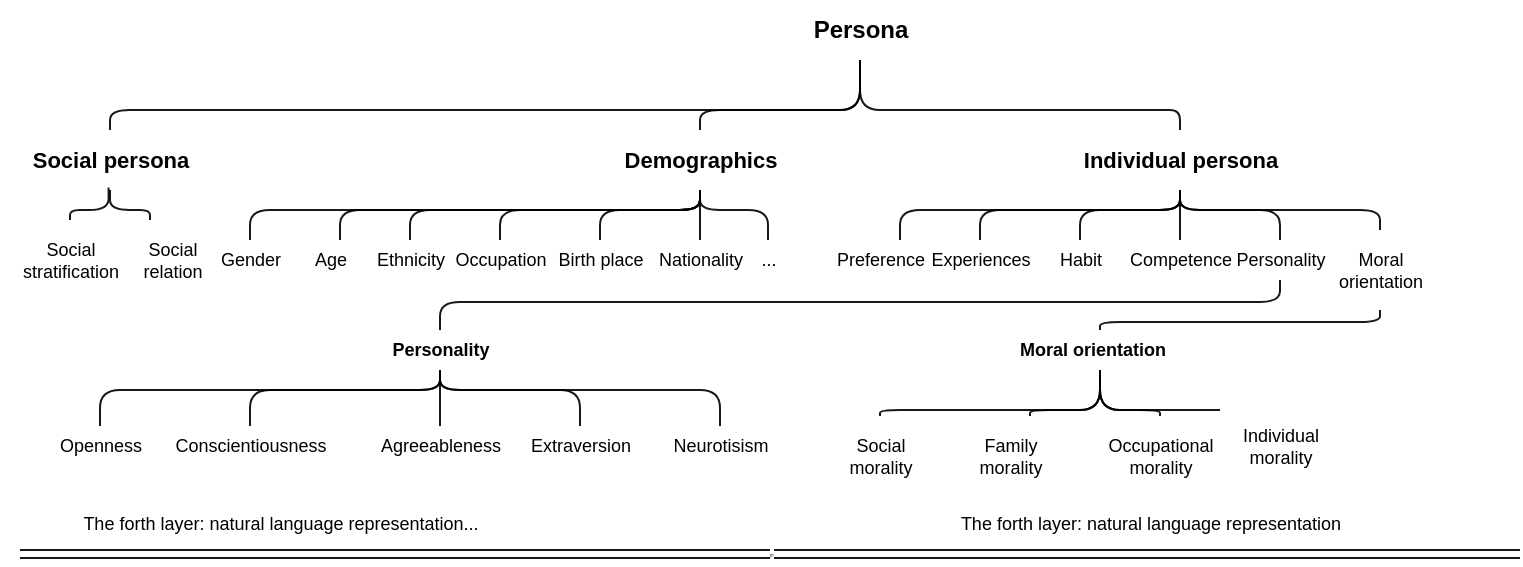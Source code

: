 <mxfile version="21.3.2" type="github">
  <diagram name="Page-1" id="jx9JWOi1ShGZBdXcdiNp">
    <mxGraphModel dx="857" dy="1794" grid="1" gridSize="10" guides="1" tooltips="1" connect="1" arrows="1" fold="1" page="1" pageScale="1" pageWidth="827" pageHeight="1169" math="0" shadow="0">
      <root>
        <mxCell id="0" />
        <mxCell id="1" parent="0" />
        <mxCell id="rXP4-r2rK4ObflbEY1pi-23" style="edgeStyle=orthogonalEdgeStyle;rounded=1;orthogonalLoop=1;jettySize=auto;html=1;strokeWidth=1;endArrow=none;endFill=0;opacity=90;fontSize=9;" parent="1" source="rXP4-r2rK4ObflbEY1pi-1" target="rXP4-r2rK4ObflbEY1pi-2" edge="1">
          <mxGeometry relative="1" as="geometry">
            <Array as="points">
              <mxPoint x="459" y="54" />
              <mxPoint x="84" y="54" />
            </Array>
          </mxGeometry>
        </mxCell>
        <mxCell id="rXP4-r2rK4ObflbEY1pi-24" style="edgeStyle=orthogonalEdgeStyle;rounded=1;orthogonalLoop=1;jettySize=auto;html=1;endArrow=none;endFill=0;opacity=90;fontSize=9;" parent="1" source="rXP4-r2rK4ObflbEY1pi-1" target="rXP4-r2rK4ObflbEY1pi-5" edge="1">
          <mxGeometry relative="1" as="geometry">
            <Array as="points">
              <mxPoint x="459" y="54" />
              <mxPoint x="379" y="54" />
            </Array>
          </mxGeometry>
        </mxCell>
        <mxCell id="rXP4-r2rK4ObflbEY1pi-25" style="edgeStyle=orthogonalEdgeStyle;orthogonalLoop=1;jettySize=auto;html=1;rounded=1;endArrow=none;endFill=0;opacity=90;fontSize=9;" parent="1" source="rXP4-r2rK4ObflbEY1pi-1" target="rXP4-r2rK4ObflbEY1pi-6" edge="1">
          <mxGeometry relative="1" as="geometry">
            <mxPoint x="254" y="24" as="sourcePoint" />
            <Array as="points">
              <mxPoint x="599" y="54" />
              <mxPoint x="859" y="54" />
            </Array>
          </mxGeometry>
        </mxCell>
        <mxCell id="rXP4-r2rK4ObflbEY1pi-1" value="Persona" style="text;html=1;align=center;verticalAlign=middle;resizable=0;points=[];autosize=1;strokeColor=none;fillColor=none;rounded=0;shadow=0;opacity=90;fontSize=12;fontStyle=1" parent="1" vertex="1">
          <mxGeometry x="424" y="-1" width="70" height="30" as="geometry" />
        </mxCell>
        <mxCell id="rXP4-r2rK4ObflbEY1pi-26" style="edgeStyle=orthogonalEdgeStyle;rounded=1;orthogonalLoop=1;jettySize=auto;html=1;endArrow=none;endFill=0;opacity=90;fontSize=9;exitX=0.493;exitY=0.957;exitDx=0;exitDy=0;exitPerimeter=0;" parent="1" source="rXP4-r2rK4ObflbEY1pi-2" target="rXP4-r2rK4ObflbEY1pi-7" edge="1">
          <mxGeometry relative="1" as="geometry">
            <Array as="points">
              <mxPoint x="83" y="104" />
              <mxPoint x="64" y="104" />
            </Array>
          </mxGeometry>
        </mxCell>
        <mxCell id="rXP4-r2rK4ObflbEY1pi-27" style="edgeStyle=orthogonalEdgeStyle;rounded=1;orthogonalLoop=1;jettySize=auto;html=1;endArrow=none;endFill=0;opacity=90;fontSize=9;" parent="1" source="rXP4-r2rK4ObflbEY1pi-2" target="rXP4-r2rK4ObflbEY1pi-8" edge="1">
          <mxGeometry relative="1" as="geometry">
            <Array as="points">
              <mxPoint x="84" y="104" />
              <mxPoint x="104" y="104" />
            </Array>
          </mxGeometry>
        </mxCell>
        <mxCell id="rXP4-r2rK4ObflbEY1pi-2" value="Social persona" style="text;html=1;align=center;verticalAlign=middle;resizable=0;points=[];autosize=1;strokeColor=none;fillColor=none;opacity=90;fontSize=11;fontStyle=1" parent="1" vertex="1">
          <mxGeometry x="34" y="64" width="100" height="30" as="geometry" />
        </mxCell>
        <mxCell id="rXP4-r2rK4ObflbEY1pi-28" style="edgeStyle=orthogonalEdgeStyle;rounded=1;orthogonalLoop=1;jettySize=auto;html=1;endArrow=none;endFill=0;opacity=90;fontSize=9;" parent="1" source="rXP4-r2rK4ObflbEY1pi-5" target="rXP4-r2rK4ObflbEY1pi-9" edge="1">
          <mxGeometry relative="1" as="geometry">
            <Array as="points">
              <mxPoint x="379" y="104" />
              <mxPoint x="154" y="104" />
            </Array>
          </mxGeometry>
        </mxCell>
        <mxCell id="rXP4-r2rK4ObflbEY1pi-29" style="edgeStyle=orthogonalEdgeStyle;rounded=1;orthogonalLoop=1;jettySize=auto;html=1;endArrow=none;endFill=0;opacity=90;fontSize=9;" parent="1" source="rXP4-r2rK4ObflbEY1pi-5" target="rXP4-r2rK4ObflbEY1pi-10" edge="1">
          <mxGeometry relative="1" as="geometry">
            <Array as="points">
              <mxPoint x="379" y="104" />
              <mxPoint x="199" y="104" />
            </Array>
          </mxGeometry>
        </mxCell>
        <mxCell id="rXP4-r2rK4ObflbEY1pi-30" style="edgeStyle=orthogonalEdgeStyle;rounded=1;orthogonalLoop=1;jettySize=auto;html=1;endArrow=none;endFill=0;opacity=90;fontSize=9;" parent="1" source="rXP4-r2rK4ObflbEY1pi-5" target="rXP4-r2rK4ObflbEY1pi-11" edge="1">
          <mxGeometry relative="1" as="geometry">
            <Array as="points">
              <mxPoint x="379" y="104" />
              <mxPoint x="234" y="104" />
            </Array>
          </mxGeometry>
        </mxCell>
        <mxCell id="rXP4-r2rK4ObflbEY1pi-31" style="edgeStyle=orthogonalEdgeStyle;rounded=1;orthogonalLoop=1;jettySize=auto;html=1;endArrow=none;endFill=0;opacity=90;fontSize=9;" parent="1" source="rXP4-r2rK4ObflbEY1pi-5" target="rXP4-r2rK4ObflbEY1pi-12" edge="1">
          <mxGeometry relative="1" as="geometry">
            <Array as="points">
              <mxPoint x="379" y="104" />
              <mxPoint x="279" y="104" />
            </Array>
          </mxGeometry>
        </mxCell>
        <mxCell id="rXP4-r2rK4ObflbEY1pi-32" style="edgeStyle=orthogonalEdgeStyle;rounded=1;orthogonalLoop=1;jettySize=auto;html=1;endArrow=none;endFill=0;opacity=90;fontSize=9;" parent="1" source="rXP4-r2rK4ObflbEY1pi-5" target="rXP4-r2rK4ObflbEY1pi-13" edge="1">
          <mxGeometry relative="1" as="geometry">
            <Array as="points">
              <mxPoint x="379" y="104" />
              <mxPoint x="329" y="104" />
            </Array>
          </mxGeometry>
        </mxCell>
        <mxCell id="rXP4-r2rK4ObflbEY1pi-33" style="edgeStyle=orthogonalEdgeStyle;rounded=1;orthogonalLoop=1;jettySize=auto;html=1;endArrow=none;endFill=0;opacity=90;fontSize=9;" parent="1" source="rXP4-r2rK4ObflbEY1pi-5" target="rXP4-r2rK4ObflbEY1pi-14" edge="1">
          <mxGeometry relative="1" as="geometry" />
        </mxCell>
        <mxCell id="rXP4-r2rK4ObflbEY1pi-34" style="edgeStyle=orthogonalEdgeStyle;rounded=1;orthogonalLoop=1;jettySize=auto;html=1;endArrow=none;endFill=0;opacity=90;fontSize=9;" parent="1" source="rXP4-r2rK4ObflbEY1pi-5" target="rXP4-r2rK4ObflbEY1pi-15" edge="1">
          <mxGeometry relative="1" as="geometry">
            <Array as="points">
              <mxPoint x="379" y="104" />
              <mxPoint x="413" y="104" />
            </Array>
          </mxGeometry>
        </mxCell>
        <mxCell id="rXP4-r2rK4ObflbEY1pi-5" value="Demographics" style="text;html=1;align=center;verticalAlign=middle;resizable=0;points=[];autosize=1;strokeColor=none;fillColor=none;opacity=90;fontSize=11;fontStyle=1" parent="1" vertex="1">
          <mxGeometry x="329" y="64" width="100" height="30" as="geometry" />
        </mxCell>
        <mxCell id="rXP4-r2rK4ObflbEY1pi-35" style="edgeStyle=orthogonalEdgeStyle;rounded=1;orthogonalLoop=1;jettySize=auto;html=1;endArrow=none;endFill=0;opacity=90;fontSize=9;" parent="1" source="rXP4-r2rK4ObflbEY1pi-6" target="rXP4-r2rK4ObflbEY1pi-16" edge="1">
          <mxGeometry relative="1" as="geometry">
            <Array as="points">
              <mxPoint x="619" y="104" />
              <mxPoint x="479" y="104" />
            </Array>
          </mxGeometry>
        </mxCell>
        <mxCell id="rXP4-r2rK4ObflbEY1pi-36" style="edgeStyle=orthogonalEdgeStyle;rounded=1;orthogonalLoop=1;jettySize=auto;html=1;endArrow=none;endFill=0;opacity=90;fontSize=9;" parent="1" source="rXP4-r2rK4ObflbEY1pi-6" target="rXP4-r2rK4ObflbEY1pi-17" edge="1">
          <mxGeometry relative="1" as="geometry">
            <Array as="points">
              <mxPoint x="619" y="104" />
              <mxPoint x="519" y="104" />
            </Array>
          </mxGeometry>
        </mxCell>
        <mxCell id="rXP4-r2rK4ObflbEY1pi-37" style="edgeStyle=orthogonalEdgeStyle;rounded=1;orthogonalLoop=1;jettySize=auto;html=1;endArrow=none;endFill=0;opacity=90;fontSize=9;" parent="1" source="rXP4-r2rK4ObflbEY1pi-6" target="rXP4-r2rK4ObflbEY1pi-18" edge="1">
          <mxGeometry relative="1" as="geometry">
            <Array as="points">
              <mxPoint x="619" y="104" />
              <mxPoint x="569" y="104" />
            </Array>
          </mxGeometry>
        </mxCell>
        <mxCell id="rXP4-r2rK4ObflbEY1pi-38" style="edgeStyle=orthogonalEdgeStyle;rounded=1;orthogonalLoop=1;jettySize=auto;html=1;endArrow=none;endFill=0;opacity=90;fontSize=9;" parent="1" source="rXP4-r2rK4ObflbEY1pi-6" target="rXP4-r2rK4ObflbEY1pi-19" edge="1">
          <mxGeometry relative="1" as="geometry">
            <Array as="points">
              <mxPoint x="619" y="94" />
              <mxPoint x="619" y="94" />
            </Array>
          </mxGeometry>
        </mxCell>
        <mxCell id="rXP4-r2rK4ObflbEY1pi-39" style="edgeStyle=orthogonalEdgeStyle;rounded=1;orthogonalLoop=1;jettySize=auto;html=1;endArrow=none;endFill=0;opacity=90;fontSize=9;" parent="1" source="rXP4-r2rK4ObflbEY1pi-6" target="rXP4-r2rK4ObflbEY1pi-20" edge="1">
          <mxGeometry relative="1" as="geometry">
            <Array as="points">
              <mxPoint x="619" y="104" />
              <mxPoint x="669" y="104" />
            </Array>
          </mxGeometry>
        </mxCell>
        <mxCell id="rXP4-r2rK4ObflbEY1pi-40" style="edgeStyle=orthogonalEdgeStyle;rounded=1;orthogonalLoop=1;jettySize=auto;html=1;endArrow=none;endFill=0;opacity=90;fontSize=9;" parent="1" source="rXP4-r2rK4ObflbEY1pi-6" target="rXP4-r2rK4ObflbEY1pi-21" edge="1">
          <mxGeometry relative="1" as="geometry">
            <Array as="points">
              <mxPoint x="619" y="104" />
              <mxPoint x="719" y="104" />
            </Array>
          </mxGeometry>
        </mxCell>
        <mxCell id="rXP4-r2rK4ObflbEY1pi-6" value="Individual persona" style="text;html=1;align=center;verticalAlign=middle;resizable=0;points=[];autosize=1;strokeColor=none;fillColor=none;opacity=90;fontSize=11;fontStyle=1" parent="1" vertex="1">
          <mxGeometry x="559" y="64" width="120" height="30" as="geometry" />
        </mxCell>
        <mxCell id="rXP4-r2rK4ObflbEY1pi-7" value="Social&lt;br style=&quot;font-size: 9px;&quot;&gt;stratification" style="text;html=1;align=center;verticalAlign=middle;resizable=0;points=[];autosize=1;strokeColor=none;fillColor=none;opacity=90;fontSize=9;" parent="1" vertex="1">
          <mxGeometry x="29" y="109" width="70" height="40" as="geometry" />
        </mxCell>
        <mxCell id="rXP4-r2rK4ObflbEY1pi-8" value="Social&lt;br style=&quot;font-size: 9px;&quot;&gt;relation" style="text;html=1;align=center;verticalAlign=middle;resizable=0;points=[];autosize=1;strokeColor=none;fillColor=none;opacity=90;fontSize=9;" parent="1" vertex="1">
          <mxGeometry x="90" y="109" width="50" height="40" as="geometry" />
        </mxCell>
        <mxCell id="rXP4-r2rK4ObflbEY1pi-9" value="Gender" style="text;html=1;align=center;verticalAlign=middle;resizable=0;points=[];autosize=1;strokeColor=none;fillColor=none;opacity=90;fontSize=9;" parent="1" vertex="1">
          <mxGeometry x="129" y="119" width="50" height="20" as="geometry" />
        </mxCell>
        <mxCell id="rXP4-r2rK4ObflbEY1pi-10" value="Age" style="text;html=1;align=center;verticalAlign=middle;resizable=0;points=[];autosize=1;strokeColor=none;fillColor=none;opacity=90;fontSize=9;" parent="1" vertex="1">
          <mxGeometry x="174" y="119" width="40" height="20" as="geometry" />
        </mxCell>
        <mxCell id="rXP4-r2rK4ObflbEY1pi-11" value="Ethnicity" style="text;html=1;align=center;verticalAlign=middle;resizable=0;points=[];autosize=1;strokeColor=none;fillColor=none;opacity=90;fontSize=9;" parent="1" vertex="1">
          <mxGeometry x="204" y="119" width="60" height="20" as="geometry" />
        </mxCell>
        <mxCell id="rXP4-r2rK4ObflbEY1pi-12" value="Occupation" style="text;html=1;align=center;verticalAlign=middle;resizable=0;points=[];autosize=1;strokeColor=none;fillColor=none;opacity=90;fontSize=9;" parent="1" vertex="1">
          <mxGeometry x="244" y="119" width="70" height="20" as="geometry" />
        </mxCell>
        <mxCell id="rXP4-r2rK4ObflbEY1pi-13" value="Birth place" style="text;html=1;align=center;verticalAlign=middle;resizable=0;points=[];autosize=1;strokeColor=none;fillColor=none;opacity=90;fontSize=9;" parent="1" vertex="1">
          <mxGeometry x="294" y="119" width="70" height="20" as="geometry" />
        </mxCell>
        <mxCell id="rXP4-r2rK4ObflbEY1pi-14" value="Nationality" style="text;html=1;align=center;verticalAlign=middle;resizable=0;points=[];autosize=1;strokeColor=none;fillColor=none;opacity=90;fontSize=9;" parent="1" vertex="1">
          <mxGeometry x="344" y="119" width="70" height="20" as="geometry" />
        </mxCell>
        <mxCell id="rXP4-r2rK4ObflbEY1pi-15" value="..." style="text;html=1;align=center;verticalAlign=middle;resizable=0;points=[];autosize=1;strokeColor=none;fillColor=none;opacity=90;fontSize=9;" parent="1" vertex="1">
          <mxGeometry x="398" y="119" width="30" height="20" as="geometry" />
        </mxCell>
        <mxCell id="rXP4-r2rK4ObflbEY1pi-16" value="Preference" style="text;html=1;align=center;verticalAlign=middle;resizable=0;points=[];autosize=1;strokeColor=none;fillColor=none;opacity=90;fontSize=9;" parent="1" vertex="1">
          <mxGeometry x="434" y="119" width="70" height="20" as="geometry" />
        </mxCell>
        <mxCell id="rXP4-r2rK4ObflbEY1pi-17" value="Experiences" style="text;html=1;align=center;verticalAlign=middle;resizable=0;points=[];autosize=1;strokeColor=none;fillColor=none;opacity=90;fontSize=9;" parent="1" vertex="1">
          <mxGeometry x="484" y="119" width="70" height="20" as="geometry" />
        </mxCell>
        <mxCell id="rXP4-r2rK4ObflbEY1pi-18" value="Habit" style="text;html=1;align=center;verticalAlign=middle;resizable=0;points=[];autosize=1;strokeColor=none;fillColor=none;opacity=90;fontSize=9;" parent="1" vertex="1">
          <mxGeometry x="549" y="119" width="40" height="20" as="geometry" />
        </mxCell>
        <mxCell id="rXP4-r2rK4ObflbEY1pi-19" value="Competence" style="text;html=1;align=center;verticalAlign=middle;resizable=0;points=[];autosize=1;strokeColor=none;fillColor=none;opacity=90;fontSize=9;" parent="1" vertex="1">
          <mxGeometry x="584" y="119" width="70" height="20" as="geometry" />
        </mxCell>
        <mxCell id="rXP4-r2rK4ObflbEY1pi-52" style="edgeStyle=orthogonalEdgeStyle;rounded=1;orthogonalLoop=1;jettySize=auto;html=1;endArrow=none;endFill=0;opacity=90;fontSize=9;" parent="1" source="rXP4-r2rK4ObflbEY1pi-20" target="rXP4-r2rK4ObflbEY1pi-44" edge="1">
          <mxGeometry relative="1" as="geometry">
            <Array as="points">
              <mxPoint x="669" y="150" />
              <mxPoint x="249" y="150" />
            </Array>
          </mxGeometry>
        </mxCell>
        <mxCell id="rXP4-r2rK4ObflbEY1pi-20" value="Personality" style="text;html=1;align=center;verticalAlign=middle;resizable=0;points=[];autosize=1;strokeColor=none;fillColor=none;opacity=90;fontSize=9;" parent="1" vertex="1">
          <mxGeometry x="634" y="119" width="70" height="20" as="geometry" />
        </mxCell>
        <mxCell id="rXP4-r2rK4ObflbEY1pi-53" style="edgeStyle=orthogonalEdgeStyle;rounded=1;orthogonalLoop=1;jettySize=auto;html=1;endArrow=none;endFill=0;opacity=90;fontSize=9;" parent="1" source="rXP4-r2rK4ObflbEY1pi-21" target="rXP4-r2rK4ObflbEY1pi-45" edge="1">
          <mxGeometry relative="1" as="geometry">
            <Array as="points">
              <mxPoint x="719" y="160" />
              <mxPoint x="579" y="160" />
            </Array>
          </mxGeometry>
        </mxCell>
        <mxCell id="rXP4-r2rK4ObflbEY1pi-21" value="Moral&lt;br style=&quot;font-size: 9px;&quot;&gt;orientation" style="text;html=1;align=center;verticalAlign=middle;resizable=0;points=[];autosize=1;strokeColor=none;fillColor=none;opacity=90;fontSize=9;" parent="1" vertex="1">
          <mxGeometry x="684" y="114" width="70" height="40" as="geometry" />
        </mxCell>
        <mxCell id="rXP4-r2rK4ObflbEY1pi-54" style="edgeStyle=orthogonalEdgeStyle;rounded=1;orthogonalLoop=1;jettySize=auto;html=1;endArrow=none;endFill=0;opacity=90;fontSize=9;" parent="1" source="rXP4-r2rK4ObflbEY1pi-44" target="rXP4-r2rK4ObflbEY1pi-46" edge="1">
          <mxGeometry relative="1" as="geometry">
            <Array as="points">
              <mxPoint x="249" y="194" />
              <mxPoint x="79" y="194" />
            </Array>
          </mxGeometry>
        </mxCell>
        <mxCell id="rXP4-r2rK4ObflbEY1pi-55" style="edgeStyle=orthogonalEdgeStyle;rounded=1;orthogonalLoop=1;jettySize=auto;html=1;endArrow=none;endFill=0;opacity=90;fontSize=9;" parent="1" source="rXP4-r2rK4ObflbEY1pi-44" target="rXP4-r2rK4ObflbEY1pi-47" edge="1">
          <mxGeometry relative="1" as="geometry">
            <Array as="points">
              <mxPoint x="249" y="194" />
              <mxPoint x="154" y="194" />
            </Array>
          </mxGeometry>
        </mxCell>
        <mxCell id="rXP4-r2rK4ObflbEY1pi-56" style="edgeStyle=orthogonalEdgeStyle;rounded=1;orthogonalLoop=1;jettySize=auto;html=1;endArrow=none;endFill=0;opacity=90;fontSize=9;" parent="1" source="rXP4-r2rK4ObflbEY1pi-44" target="rXP4-r2rK4ObflbEY1pi-48" edge="1">
          <mxGeometry relative="1" as="geometry" />
        </mxCell>
        <mxCell id="rXP4-r2rK4ObflbEY1pi-57" style="edgeStyle=orthogonalEdgeStyle;rounded=1;orthogonalLoop=1;jettySize=auto;html=1;endArrow=none;endFill=0;opacity=90;fontSize=9;" parent="1" source="rXP4-r2rK4ObflbEY1pi-44" target="rXP4-r2rK4ObflbEY1pi-49" edge="1">
          <mxGeometry relative="1" as="geometry">
            <Array as="points">
              <mxPoint x="249" y="194" />
              <mxPoint x="319" y="194" />
            </Array>
          </mxGeometry>
        </mxCell>
        <mxCell id="rXP4-r2rK4ObflbEY1pi-58" style="edgeStyle=orthogonalEdgeStyle;rounded=1;orthogonalLoop=1;jettySize=auto;html=1;endArrow=none;endFill=0;opacity=90;fontSize=9;" parent="1" source="rXP4-r2rK4ObflbEY1pi-44" target="rXP4-r2rK4ObflbEY1pi-50" edge="1">
          <mxGeometry relative="1" as="geometry">
            <Array as="points">
              <mxPoint x="249" y="194" />
              <mxPoint x="389" y="194" />
            </Array>
          </mxGeometry>
        </mxCell>
        <mxCell id="rXP4-r2rK4ObflbEY1pi-44" value="Personality" style="text;html=1;align=center;verticalAlign=middle;resizable=0;points=[];autosize=1;strokeColor=none;fillColor=none;opacity=90;fontSize=9;fontStyle=1" parent="1" vertex="1">
          <mxGeometry x="214" y="164" width="70" height="20" as="geometry" />
        </mxCell>
        <mxCell id="rXP4-r2rK4ObflbEY1pi-63" style="edgeStyle=orthogonalEdgeStyle;rounded=1;orthogonalLoop=1;jettySize=auto;html=1;endArrow=none;endFill=0;opacity=90;fontSize=9;" parent="1" source="rXP4-r2rK4ObflbEY1pi-45" target="rXP4-r2rK4ObflbEY1pi-59" edge="1">
          <mxGeometry relative="1" as="geometry">
            <Array as="points">
              <mxPoint x="579" y="204" />
              <mxPoint x="469" y="204" />
            </Array>
          </mxGeometry>
        </mxCell>
        <mxCell id="rXP4-r2rK4ObflbEY1pi-66" style="edgeStyle=orthogonalEdgeStyle;rounded=1;orthogonalLoop=1;jettySize=auto;html=1;endArrow=none;endFill=0;opacity=90;fontSize=9;" parent="1" source="rXP4-r2rK4ObflbEY1pi-45" target="rXP4-r2rK4ObflbEY1pi-62" edge="1">
          <mxGeometry relative="1" as="geometry">
            <Array as="points">
              <mxPoint x="579" y="204" />
              <mxPoint x="669" y="204" />
            </Array>
          </mxGeometry>
        </mxCell>
        <mxCell id="rXP4-r2rK4ObflbEY1pi-68" style="edgeStyle=orthogonalEdgeStyle;rounded=1;orthogonalLoop=1;jettySize=auto;html=1;endArrow=none;endFill=0;opacity=90;fontSize=9;" parent="1" source="rXP4-r2rK4ObflbEY1pi-45" target="rXP4-r2rK4ObflbEY1pi-60" edge="1">
          <mxGeometry relative="1" as="geometry">
            <Array as="points">
              <mxPoint x="579" y="204" />
              <mxPoint x="544" y="204" />
            </Array>
          </mxGeometry>
        </mxCell>
        <mxCell id="rXP4-r2rK4ObflbEY1pi-69" style="edgeStyle=orthogonalEdgeStyle;rounded=1;orthogonalLoop=1;jettySize=auto;html=1;endArrow=none;endFill=0;opacity=90;fontSize=9;" parent="1" source="rXP4-r2rK4ObflbEY1pi-45" target="rXP4-r2rK4ObflbEY1pi-61" edge="1">
          <mxGeometry relative="1" as="geometry">
            <Array as="points">
              <mxPoint x="579" y="204" />
              <mxPoint x="609" y="204" />
            </Array>
          </mxGeometry>
        </mxCell>
        <mxCell id="rXP4-r2rK4ObflbEY1pi-45" value="Moral orientation" style="text;html=1;align=center;verticalAlign=middle;resizable=0;points=[];autosize=1;strokeColor=none;fillColor=none;opacity=90;fontSize=9;fontStyle=1" parent="1" vertex="1">
          <mxGeometry x="525" y="164" width="100" height="20" as="geometry" />
        </mxCell>
        <mxCell id="rXP4-r2rK4ObflbEY1pi-46" value="Openness" style="text;html=1;align=center;verticalAlign=middle;resizable=0;points=[];autosize=1;strokeColor=none;fillColor=none;opacity=90;fontSize=9;" parent="1" vertex="1">
          <mxGeometry x="49" y="212" width="60" height="20" as="geometry" />
        </mxCell>
        <mxCell id="rXP4-r2rK4ObflbEY1pi-47" value="Conscientiousness" style="text;html=1;align=center;verticalAlign=middle;resizable=0;points=[];autosize=1;strokeColor=none;fillColor=none;opacity=90;fontSize=9;" parent="1" vertex="1">
          <mxGeometry x="104" y="212" width="100" height="20" as="geometry" />
        </mxCell>
        <mxCell id="rXP4-r2rK4ObflbEY1pi-48" value="Agreeableness" style="text;html=1;align=center;verticalAlign=middle;resizable=0;points=[];autosize=1;strokeColor=none;fillColor=none;opacity=90;fontSize=9;" parent="1" vertex="1">
          <mxGeometry x="209" y="212" width="80" height="20" as="geometry" />
        </mxCell>
        <mxCell id="rXP4-r2rK4ObflbEY1pi-49" value="Extraversion" style="text;html=1;align=center;verticalAlign=middle;resizable=0;points=[];autosize=1;strokeColor=none;fillColor=none;opacity=90;fontSize=9;" parent="1" vertex="1">
          <mxGeometry x="284" y="212" width="70" height="20" as="geometry" />
        </mxCell>
        <mxCell id="rXP4-r2rK4ObflbEY1pi-50" value="Neurotisism" style="text;html=1;align=center;verticalAlign=middle;resizable=0;points=[];autosize=1;strokeColor=none;fillColor=none;opacity=90;fontSize=9;" parent="1" vertex="1">
          <mxGeometry x="354" y="212" width="70" height="20" as="geometry" />
        </mxCell>
        <mxCell id="rXP4-r2rK4ObflbEY1pi-59" value="Social&lt;br style=&quot;font-size: 9px;&quot;&gt;morality" style="text;html=1;align=center;verticalAlign=middle;resizable=0;points=[];autosize=1;strokeColor=none;fillColor=none;opacity=90;fontSize=9;" parent="1" vertex="1">
          <mxGeometry x="439" y="207" width="60" height="40" as="geometry" />
        </mxCell>
        <mxCell id="rXP4-r2rK4ObflbEY1pi-60" value="Family&lt;br style=&quot;font-size: 9px;&quot;&gt;morality" style="text;html=1;align=center;verticalAlign=middle;resizable=0;points=[];autosize=1;strokeColor=none;fillColor=none;opacity=90;fontSize=9;" parent="1" vertex="1">
          <mxGeometry x="504" y="207" width="60" height="40" as="geometry" />
        </mxCell>
        <mxCell id="rXP4-r2rK4ObflbEY1pi-61" value="Occupational&lt;br style=&quot;font-size: 9px;&quot;&gt;morality" style="text;html=1;align=center;verticalAlign=middle;resizable=0;points=[];autosize=1;strokeColor=none;fillColor=none;opacity=90;fontSize=9;" parent="1" vertex="1">
          <mxGeometry x="569" y="207" width="80" height="40" as="geometry" />
        </mxCell>
        <mxCell id="rXP4-r2rK4ObflbEY1pi-62" value="Individual&lt;br style=&quot;font-size: 9px;&quot;&gt;morality" style="text;html=1;align=center;verticalAlign=middle;resizable=0;points=[];autosize=1;strokeColor=none;fillColor=none;opacity=90;fontSize=9;" parent="1" vertex="1">
          <mxGeometry x="639" y="202" width="60" height="40" as="geometry" />
        </mxCell>
        <mxCell id="rXP4-r2rK4ObflbEY1pi-70" value="The forth layer: natural language representation..." style="text;html=1;align=center;verticalAlign=middle;resizable=0;points=[];autosize=1;strokeColor=none;fillColor=none;opacity=90;fontSize=9;" parent="1" vertex="1">
          <mxGeometry x="59" y="251" width="220" height="20" as="geometry" />
        </mxCell>
        <mxCell id="rXP4-r2rK4ObflbEY1pi-71" value="The forth layer: natural language representation" style="text;html=1;align=center;verticalAlign=middle;resizable=0;points=[];autosize=1;strokeColor=none;fillColor=none;opacity=90;fontSize=9;" parent="1" vertex="1">
          <mxGeometry x="499" y="251" width="210" height="20" as="geometry" />
        </mxCell>
        <mxCell id="rXP4-r2rK4ObflbEY1pi-72" value="&lt;hr style=&quot;font-size: 9px;&quot;&gt;" style="edgeStyle=none;orthogonalLoop=1;jettySize=auto;html=1;rounded=0;shape=link;opacity=90;fontSize=9;" parent="1" edge="1">
          <mxGeometry width="100" relative="1" as="geometry">
            <mxPoint x="39" y="276" as="sourcePoint" />
            <mxPoint x="789" y="276" as="targetPoint" />
            <Array as="points" />
          </mxGeometry>
        </mxCell>
      </root>
    </mxGraphModel>
  </diagram>
</mxfile>

